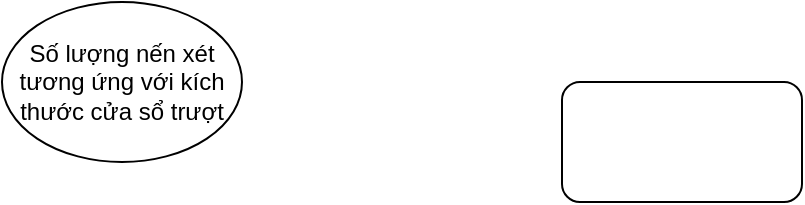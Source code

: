 <mxfile version="24.3.1" type="github">
  <diagram name="Page-1" id="QW8ButjcjYElvHdGodtI">
    <mxGraphModel dx="2086" dy="573" grid="1" gridSize="10" guides="1" tooltips="1" connect="1" arrows="1" fold="1" page="1" pageScale="1" pageWidth="850" pageHeight="1100" math="0" shadow="0">
      <root>
        <mxCell id="0" />
        <mxCell id="1" parent="0" />
        <mxCell id="MF3G9A2U8dwWVDHiCn83-1" value="Số lượng nến xét tương ứng với kích thước cửa sổ trượt" style="ellipse;whiteSpace=wrap;html=1;" vertex="1" parent="1">
          <mxGeometry x="-520" y="170" width="120" height="80" as="geometry" />
        </mxCell>
        <mxCell id="MF3G9A2U8dwWVDHiCn83-2" value="" style="rounded=1;whiteSpace=wrap;html=1;" vertex="1" parent="1">
          <mxGeometry x="-240" y="210" width="120" height="60" as="geometry" />
        </mxCell>
      </root>
    </mxGraphModel>
  </diagram>
</mxfile>
